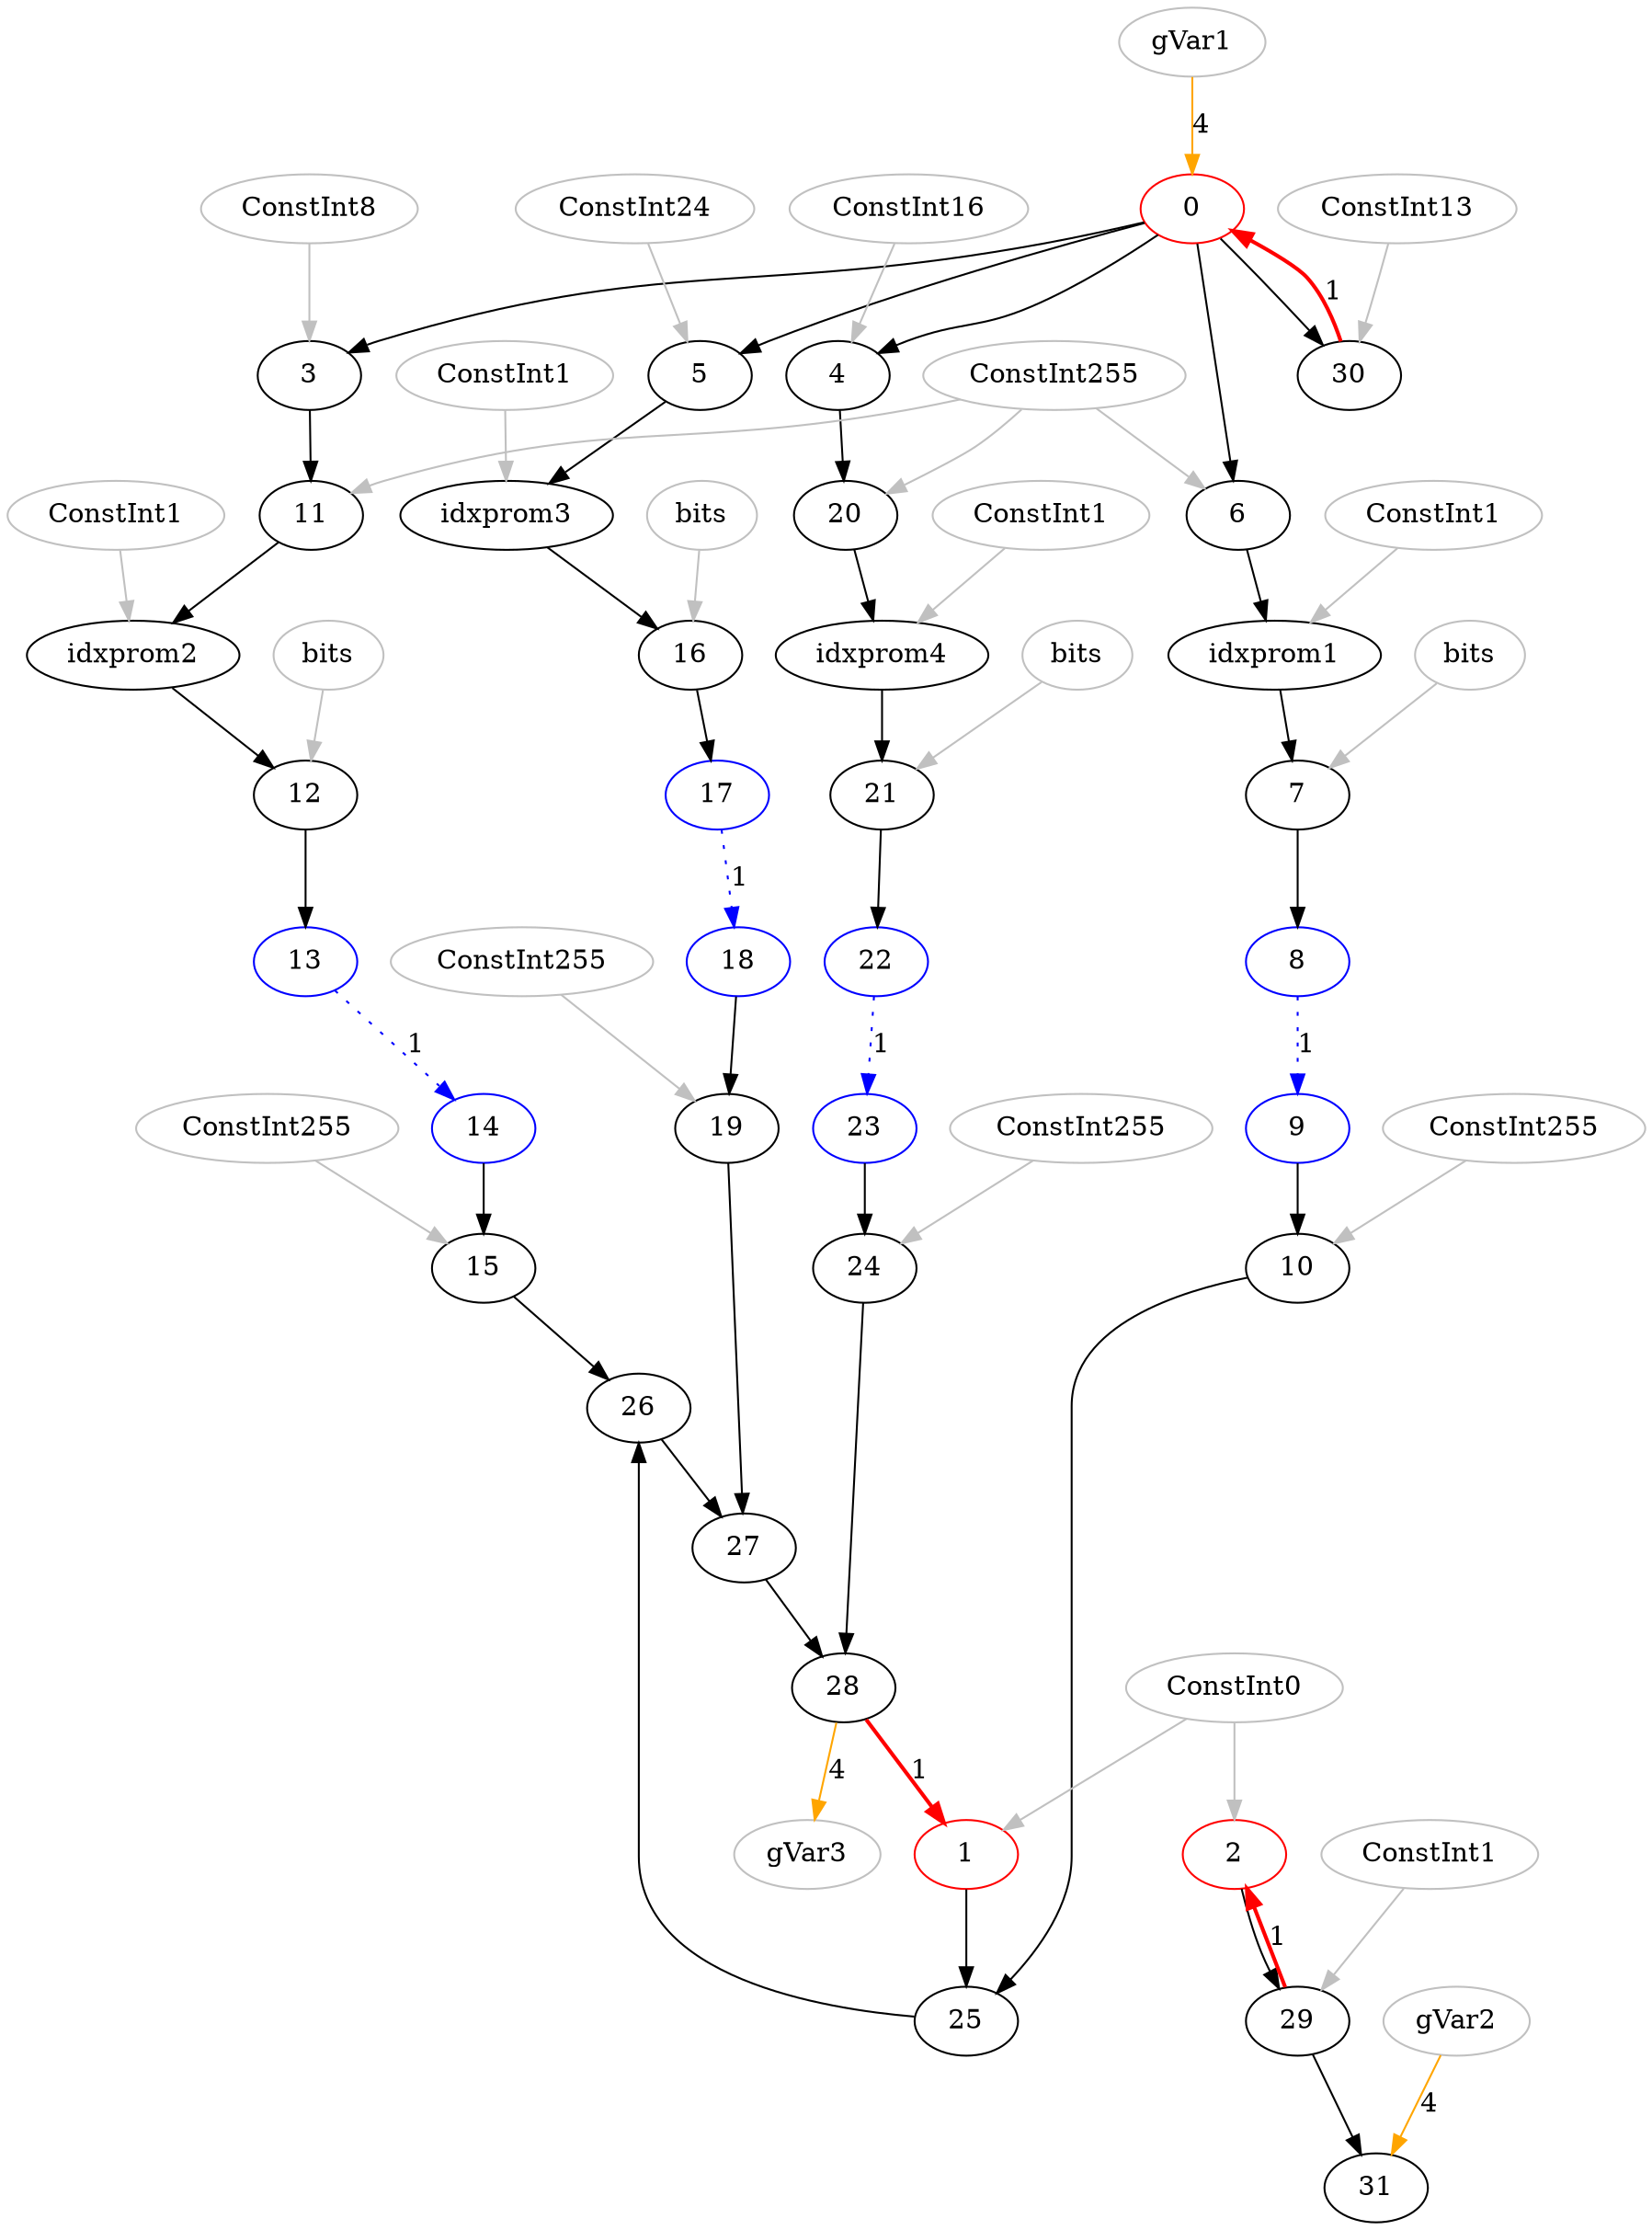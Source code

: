 digraph loop_64 { 
{
0 [color=red, label="0"];

1 [color=red, label="1"];

2 [color=red, label="2"];

3 [color=black, label="3"];

4 [color=black, label="4"];

5 [color=black, label="5"];

6 [color=black, label="6"];

7 [color=black, label="7"];

8 [color=blue, label="8"];

9 [color=blue, label="9"];

10 [color=black, label="10"];

11 [color=black, label="11"];

12 [color=black, label="12"];

13 [color=blue, label="13"];

14 [color=blue, label="14"];

15 [color=black, label="15"];

16 [color=black, label="16"];

17 [color=blue, label="17"];

18 [color=blue, label="18"];

19 [color=black, label="19"];

20 [color=black, label="20"];

21 [color=black, label="21"];

22 [color=blue, label="22"];

23 [color=blue, label="23"];

24 [color=black, label="24"];

25 [color=black, label="25"];

26 [color=black, label="26"];

27 [color=black, label="27"];

28 [color=black, label="28"];

29 [color=black, label="29"];

30 [color=black, label="30"];

31 [color=black, label="31"];

32 [color=gray, label="gVar1"];

35 [color=gray, label="ConstInt0"];

36 [color=gray, label="ConstInt8"];

37 [color=gray, label="ConstInt16"];

38 [color=gray, label="ConstInt24"];

39 [color=gray, label="ConstInt255"];

40 [color=gray, label="bits"];

41 [color=black, label="idxprom1"];

42 [color=gray, label="ConstInt1"];

43 [color=gray, label="ConstInt255"];

44 [color=gray, label="bits"];

45 [color=black, label="idxprom2"];

46 [color=gray, label="ConstInt1"];

47 [color=gray, label="ConstInt255"];

48 [color=gray, label="bits"];

49 [color=black, label="idxprom3"];

50 [color=gray, label="ConstInt1"];

51 [color=gray, label="ConstInt255"];

52 [color=gray, label="bits"];

53 [color=black, label="idxprom4"];

54 [color=gray, label="ConstInt1"];

55 [color=gray, label="ConstInt255"];

56 [color=gray, label="ConstInt1"];

57 [color=gray, label="ConstInt13"];

58 [color=gray, label="gVar2"];

161 [color=gray, label="gVar3"];
30 -> 0 [style=bold, color=red, label=1] 
32 -> 0 [color=orange, label=4] 
28 -> 1 [style=bold, color=red, label=1] 
35 -> 1 [color=gray]
29 -> 2 [style=bold, color=red, label=1] 
35 -> 2 [color=gray]
0 -> 3
36 -> 3 [color=gray]
0 -> 4
37 -> 4 [color=gray]
0 -> 5
38 -> 5 [color=gray]
0 -> 6
39 -> 6 [color=gray]
40 -> 7 [color=gray]
6 -> 41
42 -> 41 [color=gray]
41 -> 7
7 -> 8
43 -> 10 [color=gray]
9 -> 10
3 -> 11
39 -> 11 [color=gray]
44 -> 12 [color=gray]
11 -> 45
46 -> 45 [color=gray]
45 -> 12
12 -> 13
47 -> 15 [color=gray]
14 -> 15
48 -> 16 [color=gray]
5 -> 49
50 -> 49 [color=gray]
49 -> 16
16 -> 17
51 -> 19 [color=gray]
18 -> 19
4 -> 20
39 -> 20 [color=gray]
52 -> 21 [color=gray]
20 -> 53
54 -> 53 [color=gray]
53 -> 21
21 -> 22
55 -> 24 [color=gray]
23 -> 24
1 -> 25
10 -> 25
25 -> 26
15 -> 26
26 -> 27
19 -> 27
27 -> 28
24 -> 28
2 -> 29
56 -> 29 [color=gray]
0 -> 30
57 -> 30 [color=gray]
29 -> 31
58 -> 31 [color=orange, label=4] 
28 -> 161 [color=orange, label=4] 
8 -> 9 [style=dotted, color=blue, label="1"]
13 -> 14 [style=dotted, color=blue, label="1"]
17 -> 18 [style=dotted, color=blue, label="1"]
22 -> 23 [style=dotted, color=blue, label="1"]

}

}
